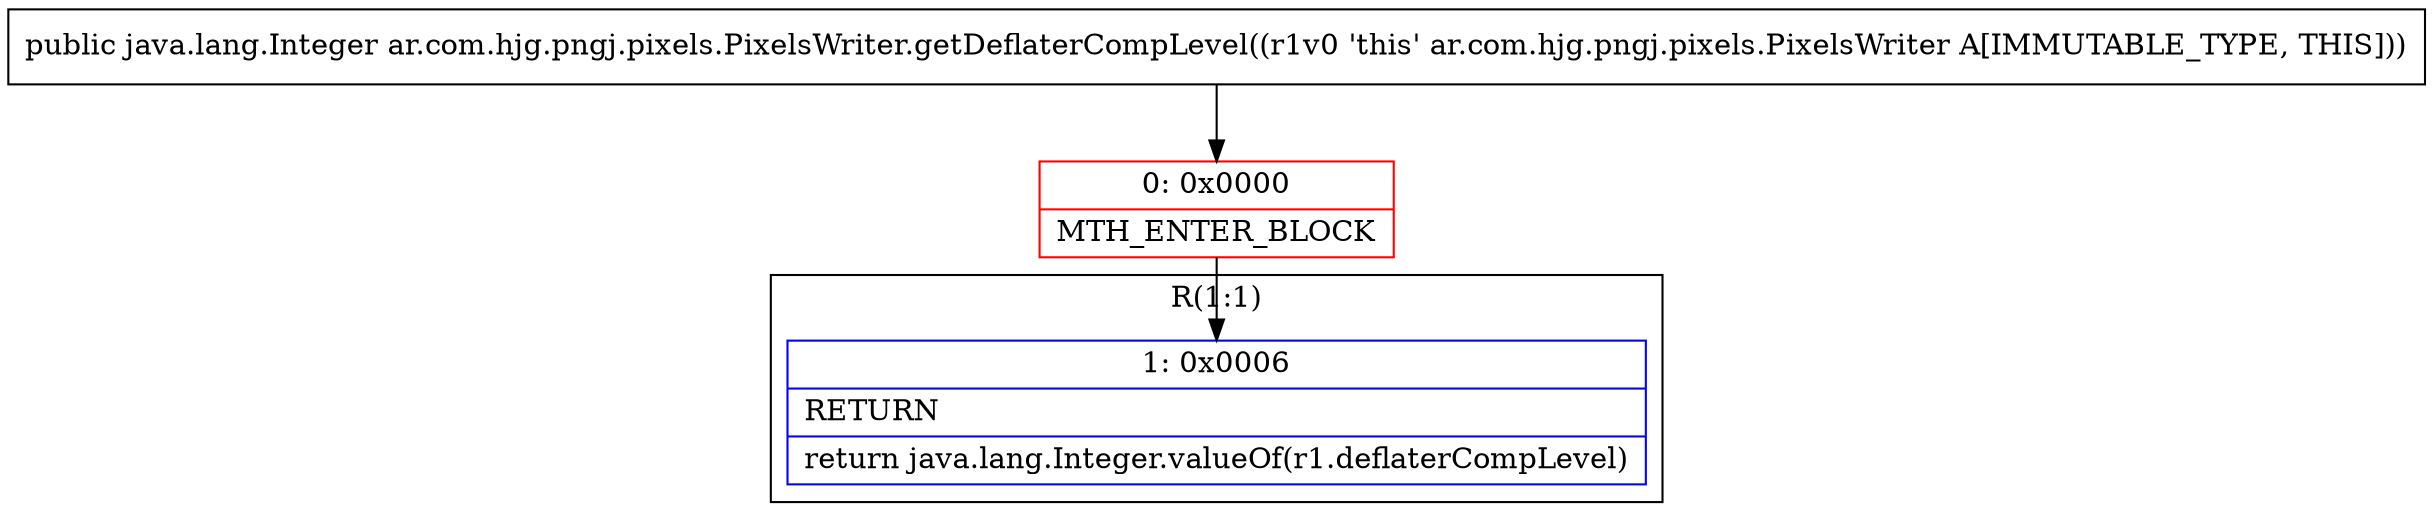 digraph "CFG forar.com.hjg.pngj.pixels.PixelsWriter.getDeflaterCompLevel()Ljava\/lang\/Integer;" {
subgraph cluster_Region_1854238217 {
label = "R(1:1)";
node [shape=record,color=blue];
Node_1 [shape=record,label="{1\:\ 0x0006|RETURN\l|return java.lang.Integer.valueOf(r1.deflaterCompLevel)\l}"];
}
Node_0 [shape=record,color=red,label="{0\:\ 0x0000|MTH_ENTER_BLOCK\l}"];
MethodNode[shape=record,label="{public java.lang.Integer ar.com.hjg.pngj.pixels.PixelsWriter.getDeflaterCompLevel((r1v0 'this' ar.com.hjg.pngj.pixels.PixelsWriter A[IMMUTABLE_TYPE, THIS])) }"];
MethodNode -> Node_0;
Node_0 -> Node_1;
}

